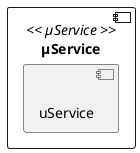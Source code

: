 {
  "sha1": "fe4bzbt1vg536t6hub4rurmr1tvw3oi",
  "insertion": {
    "when": "2024-06-01T09:03:05.992Z",
    "user": "plantuml@gmail.com"
  }
}
@startuml

!define MICRO(foo='') <U+00B5>
!define MICROSERVICE MICRO()Service
 
component MICROSERVICE as MS1 << MICROSERVICE >> {
component uService as MS2 <<MICRO()Service>>

}

@enduml
